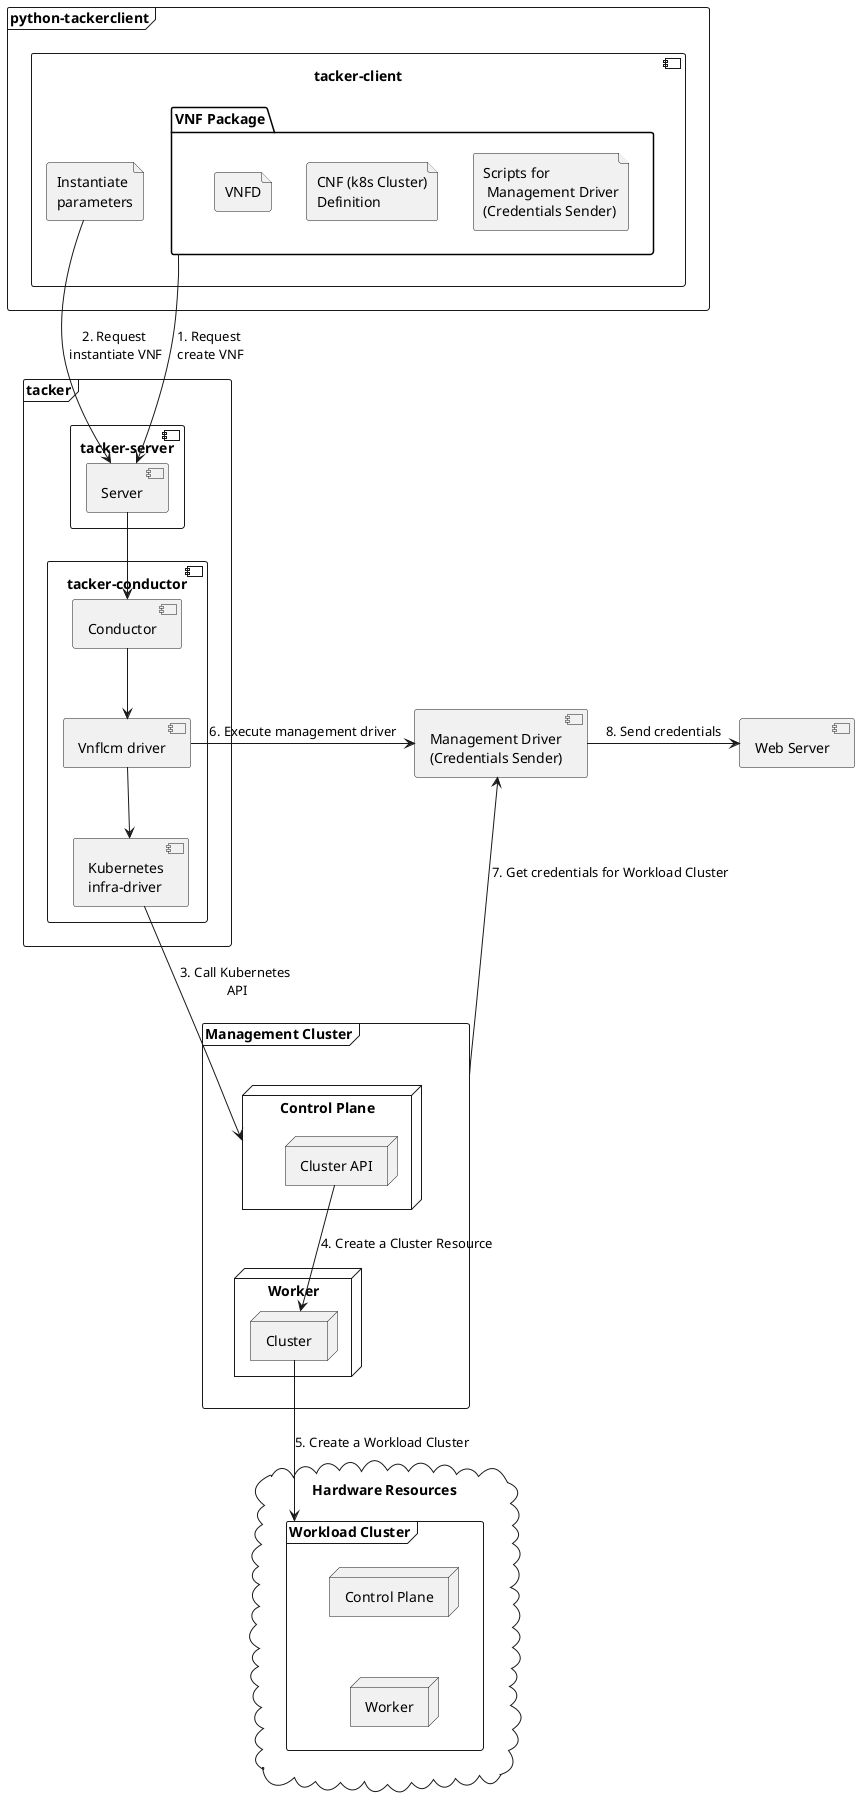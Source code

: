 @startuml

component "Web Server" as w

frame "python-tackerclient" {
    component "tacker-client" as client {
        package "VNF Package" as vnfpkg {
            file "VNFD" as vnfd
            file "CNF (k8s Cluster)\nDefinition" as cnfd
            file "Scripts for\n Management Driver\n(Credentials Sender)" as mgmtd
        }
        file "Instantiate\nparameters" as inst_param
    }
}

vnfd -[hidden]> cnfd
cnfd -[hidden]> mgmtd

frame "tacker" {
    component "tacker-server" {
        component "Server" as serv
    }
    component "tacker-conductor" {
        component "Conductor" as cond
        component "Vnflcm driver" as vld
        component "Kubernetes\ninfra-driver" as infra
    }
}

frame "Management Cluster" as mgmt {
    node "Control Plane" as k8s_m_m {
        node "Cluster API" as capi
    }
    node "Worker" as k8s_m_w {
        node "Cluster" as cluster
    }
}

component "Management Driver\n(Credentials Sender)" as mgmtdi

cloud "Hardware Resources" as hw_w {
    frame "Workload Cluster" as wkld {
        node "Control Plane" as k8s_w_m
        node "Worker" as k8s_w_w {
        }
    }
}

'# Relationships
vnfpkg --> serv: 1. Request\n create VNF
inst_param --> serv: 2. Request\n instantiate VNF
serv --> cond
cond --> vld
vld --> infra
infra -right-> k8s_m_m: 3. Call Kubernetes\n API
capi --> cluster: 4. Create a Cluster Resource
cluster --> wkld: 5. Create a Workload Cluster
k8s_w_m -[hidden]-> k8s_w_w
vld -right-> mgmtdi: 6. Execute management driver
mgmtdi <--- mgmt: 7. Get credentials for Workload Cluster
mgmtdi -> w: 8. Send credentials

@enduml